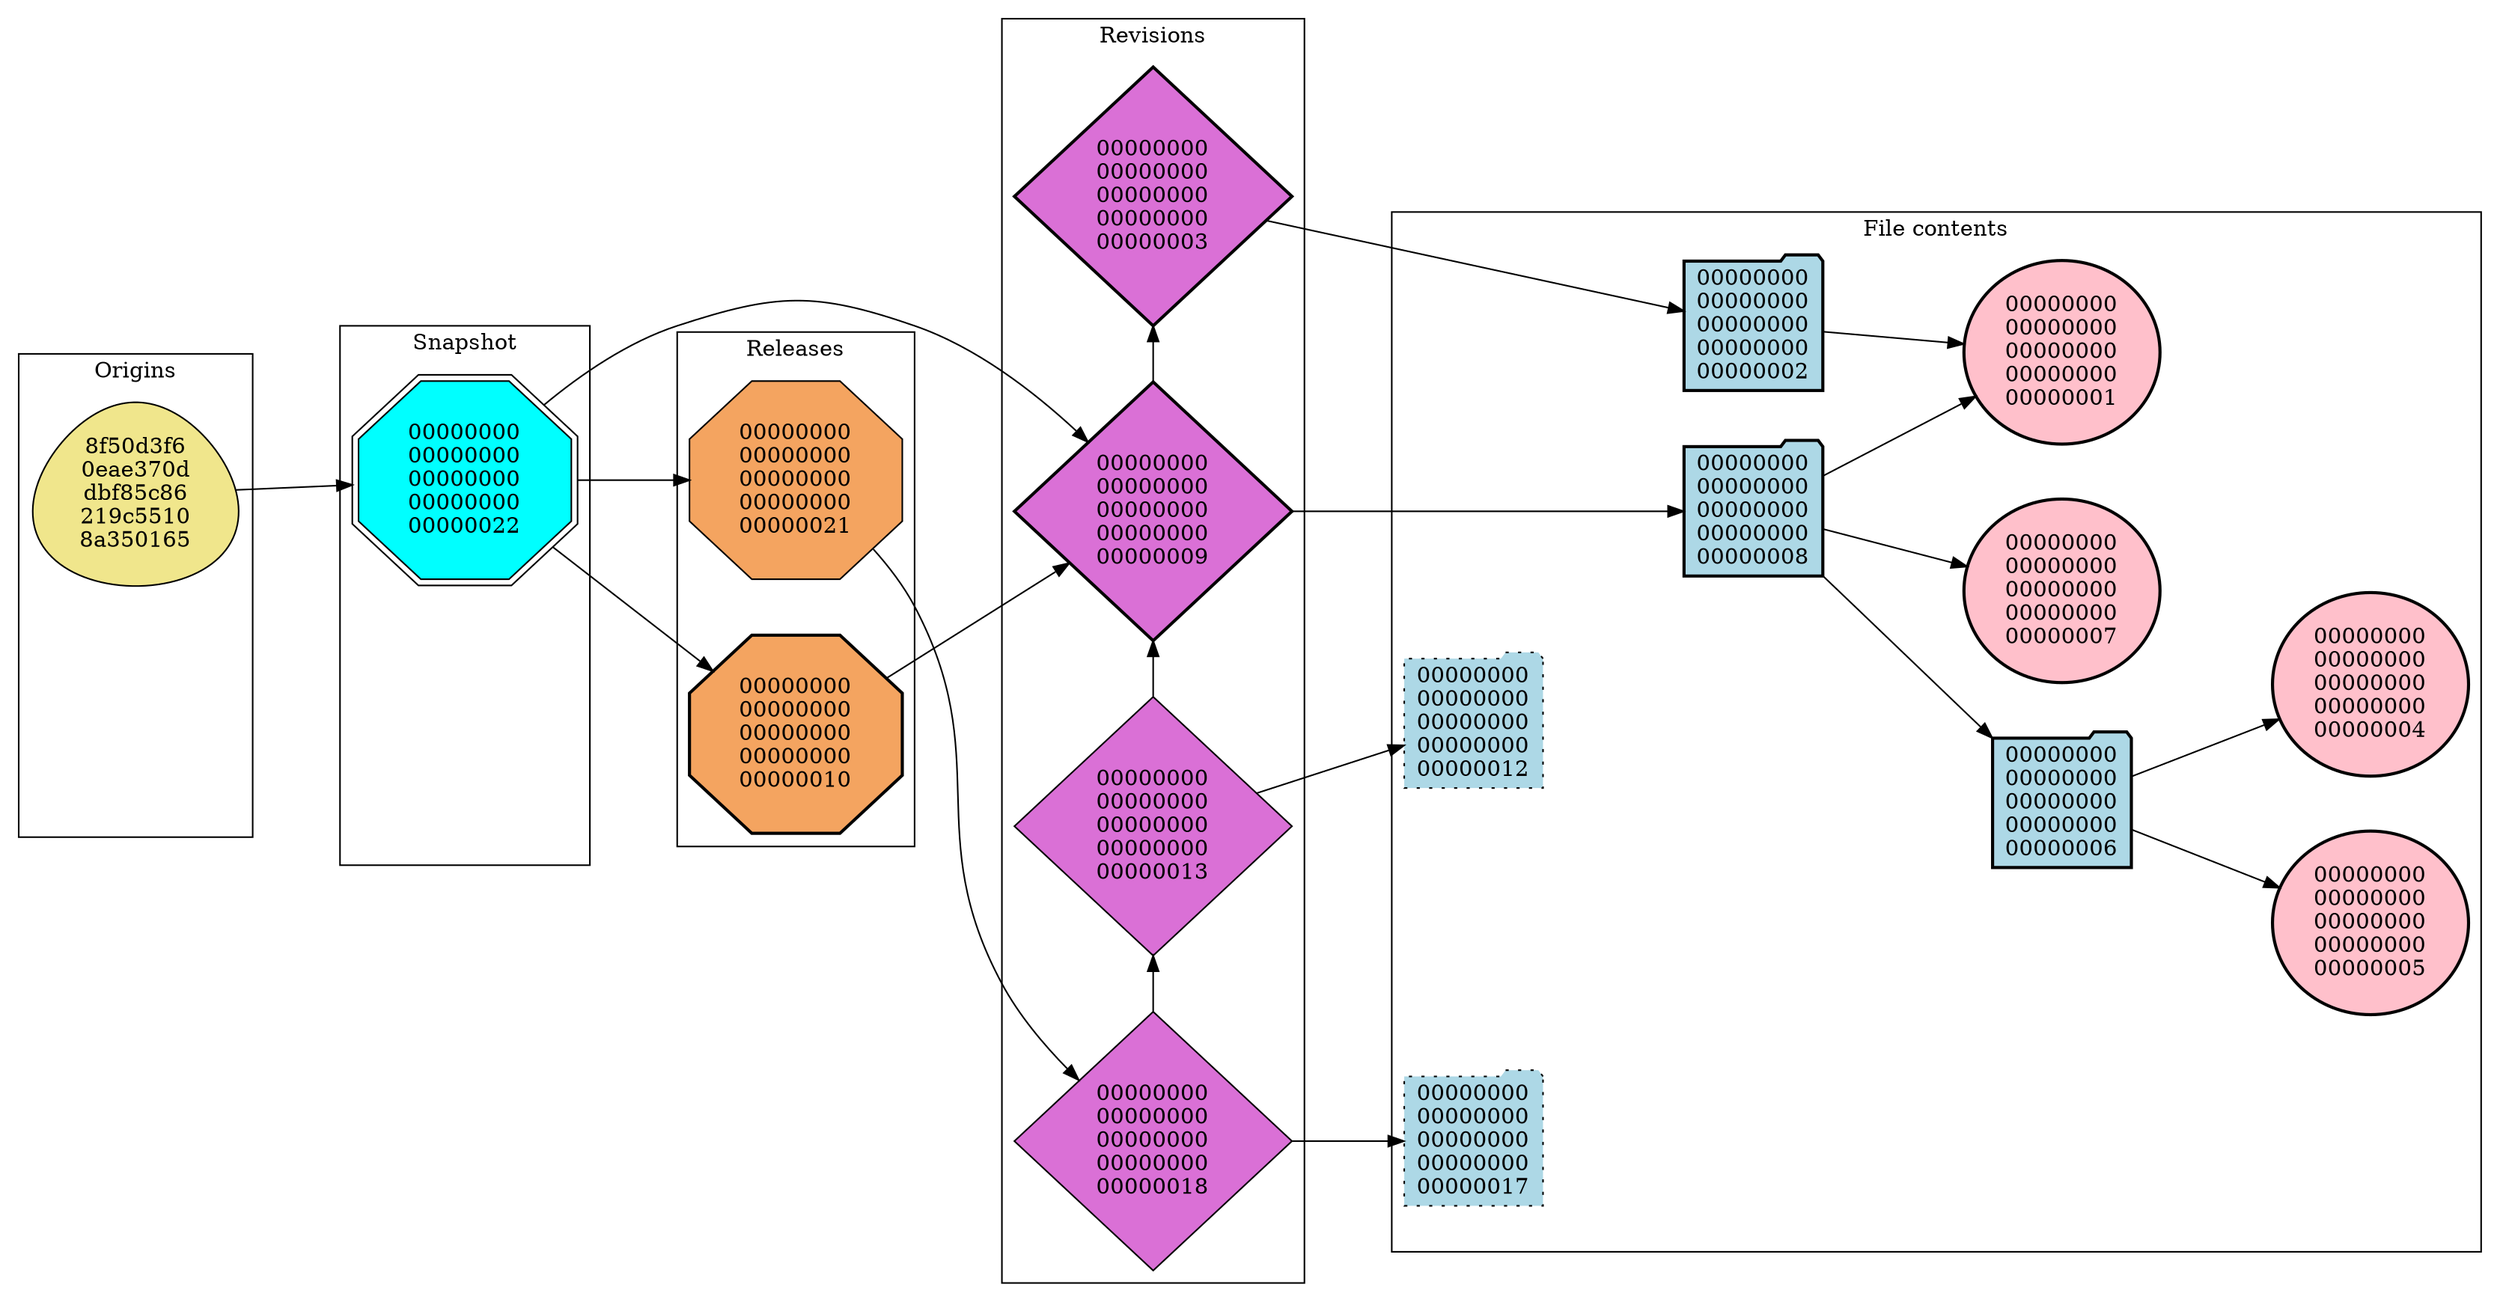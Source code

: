digraph "Inventory step 08 (after looking up storage)" {
	graph [nodesep=0.5,
		rankdir="LR",
		ranksep=1
	];
	subgraph cnt {
		node [fillcolor=pink,
			style=filled
		];
		12	[fillcolor=pink,
			label="00000000\n00000000\n00000000\n00000000\n00000001",
			style="filled,bold"];
		13	[fillcolor=pink,
			label="00000000\n00000000\n00000000\n00000000\n00000007",
			style="filled,bold"];
		16	[fillcolor=pink,
			label="00000000\n00000000\n00000000\n00000000\n00000014",
			style=invis];
		17	[fillcolor=pink,
			label="00000000\n00000000\n00000000\n00000000\n00000011",
			style=invis];
		18	[fillcolor=pink,
			label="00000000\n00000000\n00000000\n00000000\n00000005",
			style="filled,bold"];
		19	[fillcolor=pink,
			label="00000000\n00000000\n00000000\n00000000\n00000004",
			style="filled,bold"];
		20	[fillcolor=pink,
			label="00000000\n00000000\n00000000\n00000000\n00000015",
			style=invis];
	}
	subgraph cluster_dir {
		graph [label="File contents"];
		node [fillcolor=lightblue,
			shape=folder,
			style=invis
		];
		12;
		13;
		16;
		17;
		18;
		19;
		20;
		6	[fillcolor=lightblue,
			label="00000000\n00000000\n00000000\n00000000\n00000008",
			shape=folder,
			style="filled,bold"];
		6 -> 12;
		6 -> 13;
		14	[fillcolor=lightblue,
			label="00000000\n00000000\n00000000\n00000000\n00000006",
			shape=folder,
			style="filled,bold"];
		6 -> 14;
		14 -> 18;
		14 -> 19;
		8	[fillcolor=lightblue,
			label="00000000\n00000000\n00000000\n00000000\n00000002",
			shape=folder,
			style="filled,bold"];
		8 -> 12;
		9	[fillcolor=lightblue,
			label="00000000\n00000000\n00000000\n00000000\n00000017",
			shape=folder,
			style="filled,dotted"];
		9 -> 16	[style=invis];
		15	[fillcolor=lightblue,
			label="00000000\n00000000\n00000000\n00000000\n00000016",
			shape=folder,
			style=invis];
		9 -> 15	[style=invis];
		15 -> 20	[style=invis];
		11	[fillcolor=lightblue,
			label="00000000\n00000000\n00000000\n00000000\n00000012",
			shape=folder,
			style="filled,dotted"];
		11 -> 17	[style=invis];
		11 -> 6	[style=invis];
	}
	subgraph cluster_rev {
		graph [label=Revisions];
		node [fillcolor=orchid,
			shape=diamond,
			style=filled
		];
		6;
		8;
		9;
		11;
		7	[fillcolor=orchid,
			label="00000000\n00000000\n00000000\n00000000\n00000003",
			shape=diamond,
			style="filled,bold"];
		7 -> 8;
		2	[fillcolor=orchid,
			label="00000000\n00000000\n00000000\n00000000\n00000009",
			shape=diamond,
			style="filled,bold"];
		2 -> 6;
		2 -> 7	[constraint=false];
		10	[fillcolor=orchid,
			label="00000000\n00000000\n00000000\n00000000\n00000013",
			shape=diamond,
			style=filled];
		10 -> 11;
		10 -> 2	[constraint=false];
		5	[fillcolor=orchid,
			label="00000000\n00000000\n00000000\n00000000\n00000018",
			shape=diamond,
			style=filled];
		5 -> 9;
		5 -> 10	[constraint=false];
	}
	subgraph cluster_rel {
		graph [label=Releases];
		node [fillcolor=sandybrown,
			shape=octagon,
			style=filled
		];
		2;
		5;
		3	[fillcolor=sandybrown,
			label="00000000\n00000000\n00000000\n00000000\n00000010",
			shape=octagon,
			style="filled,bold"];
		3 -> 2;
		4	[fillcolor=sandybrown,
			label="00000000\n00000000\n00000000\n00000000\n00000021",
			shape=octagon,
			style=filled];
		4 -> 5;
	}
	subgraph cluster_snp {
		graph [label=Snapshot];
		node [fillcolor=aqua,
			shape=doubleoctagon,
			style=filled
		];
		2;
		3;
		4;
		1	[fillcolor=aqua,
			label="00000000\n00000000\n00000000\n00000000\n00000022",
			shape=doubleoctagon,
			style=filled];
		1 -> 2;
		1 -> 3;
		1 -> 4;
		22	[fillcolor=aqua,
			label="00000000\n00000000\n00000000\n00000000\n00000020",
			shape=doubleoctagon,
			style=invis];
		22 -> 2	[style=invis];
		22 -> 3	[style=invis];
	}
	subgraph cluster_ori {
		graph [label=Origins];
		node [fillcolor=khaki,
			shape=egg,
			style=filled
		];
		1;
		22;
		0	[fillcolor=khaki,
			label="8f50d3f6\n0eae370d\ndbf85c86\n219c5510\n8a350165",
			shape=egg,
			style=filled];
		0 -> 1;
		21	[fillcolor=khaki,
			label="83404f99\n5118bd25\n774f4ac1\n4422a8f1\n75e7a054",
			shape=egg,
			style=invis];
		21 -> 22	[style=invis];
	}
}
